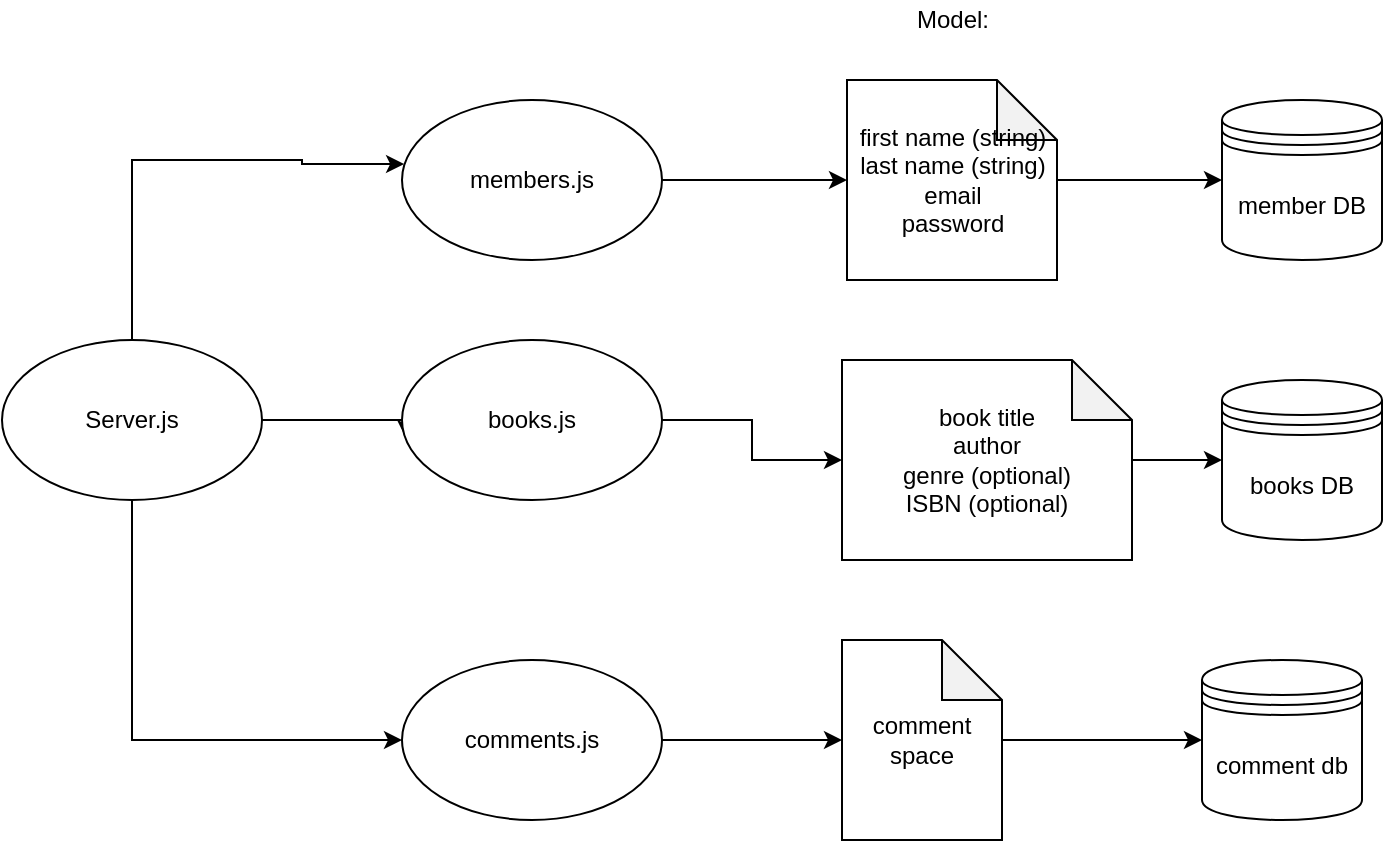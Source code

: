 <mxfile version="13.10.0" type="embed">
    <diagram id="zMTKb7v29meALjAgCpZz" name="Page-1">
        <mxGraphModel dx="424" dy="790" grid="1" gridSize="10" guides="1" tooltips="1" connect="1" arrows="1" fold="1" page="1" pageScale="1" pageWidth="850" pageHeight="1100" math="0" shadow="0">
            <root>
                <mxCell id="0"/>
                <mxCell id="1" parent="0"/>
                <mxCell id="15" style="edgeStyle=orthogonalEdgeStyle;rounded=0;orthogonalLoop=1;jettySize=auto;html=1;entryX=0.008;entryY=0.4;entryDx=0;entryDy=0;entryPerimeter=0;" parent="1" source="2" target="4" edge="1">
                    <mxGeometry relative="1" as="geometry">
                        <Array as="points">
                            <mxPoint x="105" y="90"/>
                            <mxPoint x="190" y="90"/>
                            <mxPoint x="190" y="92"/>
                        </Array>
                    </mxGeometry>
                </mxCell>
                <mxCell id="18" style="edgeStyle=orthogonalEdgeStyle;rounded=0;orthogonalLoop=1;jettySize=auto;html=1;entryX=0.015;entryY=0.613;entryDx=0;entryDy=0;entryPerimeter=0;" parent="1" source="2" target="6" edge="1">
                    <mxGeometry relative="1" as="geometry">
                        <mxPoint x="230" y="350" as="targetPoint"/>
                        <Array as="points">
                            <mxPoint x="242" y="220"/>
                        </Array>
                    </mxGeometry>
                </mxCell>
                <mxCell id="32" style="edgeStyle=orthogonalEdgeStyle;rounded=0;orthogonalLoop=1;jettySize=auto;html=1;exitX=0.5;exitY=1;exitDx=0;exitDy=0;entryX=0;entryY=0.5;entryDx=0;entryDy=0;" edge="1" parent="1" source="2" target="26">
                    <mxGeometry relative="1" as="geometry"/>
                </mxCell>
                <mxCell id="2" value="Server.js" style="ellipse;whiteSpace=wrap;html=1;" parent="1" vertex="1">
                    <mxGeometry x="40" y="180" width="130" height="80" as="geometry"/>
                </mxCell>
                <mxCell id="3" value="&lt;i class=&quot;fab fa-python&quot;&gt;&lt;/i&gt;" style="text;whiteSpace=wrap;html=1;" parent="1" vertex="1">
                    <mxGeometry x="310" y="90" width="30" height="20" as="geometry"/>
                </mxCell>
                <mxCell id="9" value="" style="edgeStyle=orthogonalEdgeStyle;rounded=0;orthogonalLoop=1;jettySize=auto;html=1;" parent="1" source="4" target="8" edge="1">
                    <mxGeometry relative="1" as="geometry"/>
                </mxCell>
                <mxCell id="4" value="members.js" style="ellipse;whiteSpace=wrap;html=1;" parent="1" vertex="1">
                    <mxGeometry x="240" y="60" width="130" height="80" as="geometry"/>
                </mxCell>
                <mxCell id="13" value="" style="edgeStyle=orthogonalEdgeStyle;rounded=0;orthogonalLoop=1;jettySize=auto;html=1;" parent="1" source="6" target="12" edge="1">
                    <mxGeometry relative="1" as="geometry"/>
                </mxCell>
                <mxCell id="6" value="books.js" style="ellipse;whiteSpace=wrap;html=1;" parent="1" vertex="1">
                    <mxGeometry x="240" y="180" width="130" height="80" as="geometry"/>
                </mxCell>
                <mxCell id="23" style="edgeStyle=orthogonalEdgeStyle;rounded=0;orthogonalLoop=1;jettySize=auto;html=1;entryX=0;entryY=0.5;entryDx=0;entryDy=0;" parent="1" source="8" target="19" edge="1">
                    <mxGeometry relative="1" as="geometry"/>
                </mxCell>
                <mxCell id="8" value="first name (string)&lt;br&gt;last name (string)&lt;br&gt;email&lt;br&gt;password" style="shape=note;whiteSpace=wrap;html=1;backgroundOutline=1;darkOpacity=0.05;" parent="1" vertex="1">
                    <mxGeometry x="462.5" y="50" width="105" height="100" as="geometry"/>
                </mxCell>
                <mxCell id="25" style="edgeStyle=orthogonalEdgeStyle;rounded=0;orthogonalLoop=1;jettySize=auto;html=1;entryX=0;entryY=0.5;entryDx=0;entryDy=0;" parent="1" source="12" target="21" edge="1">
                    <mxGeometry relative="1" as="geometry"/>
                </mxCell>
                <mxCell id="12" value="book title&lt;br&gt;author&lt;br&gt;genre (optional) &lt;br&gt;ISBN (optional)" style="shape=note;whiteSpace=wrap;html=1;backgroundOutline=1;darkOpacity=0.05;" parent="1" vertex="1">
                    <mxGeometry x="460" y="190" width="145" height="100" as="geometry"/>
                </mxCell>
                <mxCell id="14" value="Model:" style="text;html=1;align=center;verticalAlign=middle;resizable=0;points=[];autosize=1;" parent="1" vertex="1">
                    <mxGeometry x="490" y="10" width="50" height="20" as="geometry"/>
                </mxCell>
                <mxCell id="19" value="member DB&lt;br&gt;" style="shape=datastore;whiteSpace=wrap;html=1;" parent="1" vertex="1">
                    <mxGeometry x="650" y="60" width="80" height="80" as="geometry"/>
                </mxCell>
                <mxCell id="21" value="books DB" style="shape=datastore;whiteSpace=wrap;html=1;" parent="1" vertex="1">
                    <mxGeometry x="650" y="200" width="80" height="80" as="geometry"/>
                </mxCell>
                <mxCell id="29" value="" style="edgeStyle=orthogonalEdgeStyle;rounded=0;orthogonalLoop=1;jettySize=auto;html=1;" edge="1" parent="1" source="26" target="28">
                    <mxGeometry relative="1" as="geometry"/>
                </mxCell>
                <mxCell id="26" value="comments.js" style="ellipse;whiteSpace=wrap;html=1;" vertex="1" parent="1">
                    <mxGeometry x="240" y="340" width="130" height="80" as="geometry"/>
                </mxCell>
                <mxCell id="31" value="" style="edgeStyle=orthogonalEdgeStyle;rounded=0;orthogonalLoop=1;jettySize=auto;html=1;" edge="1" parent="1" source="28" target="30">
                    <mxGeometry relative="1" as="geometry"/>
                </mxCell>
                <mxCell id="28" value="comment space" style="shape=note;whiteSpace=wrap;html=1;backgroundOutline=1;darkOpacity=0.05;" vertex="1" parent="1">
                    <mxGeometry x="460" y="330" width="80" height="100" as="geometry"/>
                </mxCell>
                <mxCell id="30" value="comment db" style="shape=datastore;whiteSpace=wrap;html=1;" vertex="1" parent="1">
                    <mxGeometry x="640" y="340" width="80" height="80" as="geometry"/>
                </mxCell>
            </root>
        </mxGraphModel>
    </diagram>
</mxfile>
